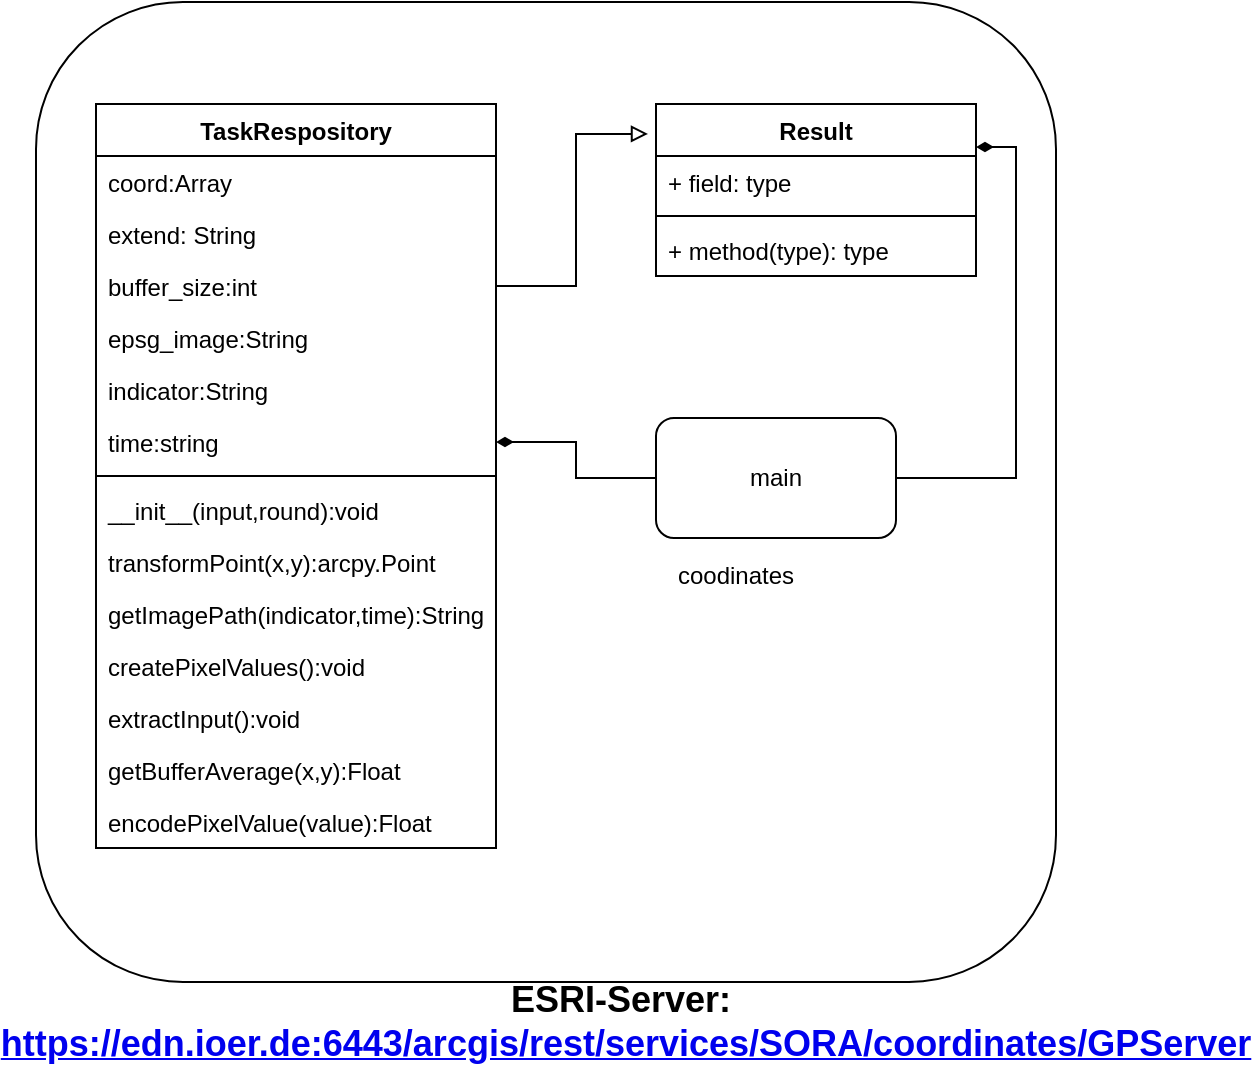 <mxfile version="10.8.0" type="device"><diagram id="YnT7xwDWpQKPDRVSXpi5" name="Seite-1"><mxGraphModel dx="1394" dy="848" grid="1" gridSize="10" guides="1" tooltips="1" connect="1" arrows="1" fold="1" page="1" pageScale="1" pageWidth="827" pageHeight="1169" math="0" shadow="0"><root><mxCell id="0"/><mxCell id="1" parent="0"/><mxCell id="rTNEvU-pXuhwd2M0wXj2-1" value="" style="rounded=1;whiteSpace=wrap;html=1;" vertex="1" parent="1"><mxGeometry x="60" width="510" height="490" as="geometry"/></mxCell><mxCell id="rTNEvU-pXuhwd2M0wXj2-2" value="TaskRespository" style="swimlane;fontStyle=1;align=center;verticalAlign=top;childLayout=stackLayout;horizontal=1;startSize=26;horizontalStack=0;resizeParent=1;resizeParentMax=0;resizeLast=0;collapsible=1;marginBottom=0;" vertex="1" parent="1"><mxGeometry x="90" y="51" width="200" height="372" as="geometry"/></mxCell><mxCell id="rTNEvU-pXuhwd2M0wXj2-3" value="coord:Array" style="text;strokeColor=none;fillColor=none;align=left;verticalAlign=top;spacingLeft=4;spacingRight=4;overflow=hidden;rotatable=0;points=[[0,0.5],[1,0.5]];portConstraint=eastwest;" vertex="1" parent="rTNEvU-pXuhwd2M0wXj2-2"><mxGeometry y="26" width="200" height="26" as="geometry"/></mxCell><mxCell id="rTNEvU-pXuhwd2M0wXj2-4" value="extend: String" style="text;strokeColor=none;fillColor=none;align=left;verticalAlign=top;spacingLeft=4;spacingRight=4;overflow=hidden;rotatable=0;points=[[0,0.5],[1,0.5]];portConstraint=eastwest;" vertex="1" parent="rTNEvU-pXuhwd2M0wXj2-2"><mxGeometry y="52" width="200" height="26" as="geometry"/></mxCell><mxCell id="rTNEvU-pXuhwd2M0wXj2-5" value="buffer_size:int" style="text;strokeColor=none;fillColor=none;align=left;verticalAlign=top;spacingLeft=4;spacingRight=4;overflow=hidden;rotatable=0;points=[[0,0.5],[1,0.5]];portConstraint=eastwest;" vertex="1" parent="rTNEvU-pXuhwd2M0wXj2-2"><mxGeometry y="78" width="200" height="26" as="geometry"/></mxCell><mxCell id="rTNEvU-pXuhwd2M0wXj2-6" value="epsg_image:String" style="text;strokeColor=none;fillColor=none;align=left;verticalAlign=top;spacingLeft=4;spacingRight=4;overflow=hidden;rotatable=0;points=[[0,0.5],[1,0.5]];portConstraint=eastwest;" vertex="1" parent="rTNEvU-pXuhwd2M0wXj2-2"><mxGeometry y="104" width="200" height="26" as="geometry"/></mxCell><mxCell id="rTNEvU-pXuhwd2M0wXj2-7" value="indicator:String" style="text;strokeColor=none;fillColor=none;align=left;verticalAlign=top;spacingLeft=4;spacingRight=4;overflow=hidden;rotatable=0;points=[[0,0.5],[1,0.5]];portConstraint=eastwest;" vertex="1" parent="rTNEvU-pXuhwd2M0wXj2-2"><mxGeometry y="130" width="200" height="26" as="geometry"/></mxCell><mxCell id="rTNEvU-pXuhwd2M0wXj2-8" value="time:string" style="text;strokeColor=none;fillColor=none;align=left;verticalAlign=top;spacingLeft=4;spacingRight=4;overflow=hidden;rotatable=0;points=[[0,0.5],[1,0.5]];portConstraint=eastwest;" vertex="1" parent="rTNEvU-pXuhwd2M0wXj2-2"><mxGeometry y="156" width="200" height="26" as="geometry"/></mxCell><mxCell id="rTNEvU-pXuhwd2M0wXj2-9" value="" style="line;strokeWidth=1;fillColor=none;align=left;verticalAlign=middle;spacingTop=-1;spacingLeft=3;spacingRight=3;rotatable=0;labelPosition=right;points=[];portConstraint=eastwest;" vertex="1" parent="rTNEvU-pXuhwd2M0wXj2-2"><mxGeometry y="182" width="200" height="8" as="geometry"/></mxCell><mxCell id="rTNEvU-pXuhwd2M0wXj2-10" value="__init__(input,round):void" style="text;strokeColor=none;fillColor=none;align=left;verticalAlign=top;spacingLeft=4;spacingRight=4;overflow=hidden;rotatable=0;points=[[0,0.5],[1,0.5]];portConstraint=eastwest;" vertex="1" parent="rTNEvU-pXuhwd2M0wXj2-2"><mxGeometry y="190" width="200" height="26" as="geometry"/></mxCell><mxCell id="rTNEvU-pXuhwd2M0wXj2-11" value="transformPoint(x,y):arcpy.Point" style="text;strokeColor=none;fillColor=none;align=left;verticalAlign=top;spacingLeft=4;spacingRight=4;overflow=hidden;rotatable=0;points=[[0,0.5],[1,0.5]];portConstraint=eastwest;" vertex="1" parent="rTNEvU-pXuhwd2M0wXj2-2"><mxGeometry y="216" width="200" height="26" as="geometry"/></mxCell><mxCell id="rTNEvU-pXuhwd2M0wXj2-12" value="getImagePath(indicator,time):String" style="text;strokeColor=none;fillColor=none;align=left;verticalAlign=top;spacingLeft=4;spacingRight=4;overflow=hidden;rotatable=0;points=[[0,0.5],[1,0.5]];portConstraint=eastwest;" vertex="1" parent="rTNEvU-pXuhwd2M0wXj2-2"><mxGeometry y="242" width="200" height="26" as="geometry"/></mxCell><mxCell id="rTNEvU-pXuhwd2M0wXj2-13" value="createPixelValues():void" style="text;strokeColor=none;fillColor=none;align=left;verticalAlign=top;spacingLeft=4;spacingRight=4;overflow=hidden;rotatable=0;points=[[0,0.5],[1,0.5]];portConstraint=eastwest;" vertex="1" parent="rTNEvU-pXuhwd2M0wXj2-2"><mxGeometry y="268" width="200" height="26" as="geometry"/></mxCell><mxCell id="rTNEvU-pXuhwd2M0wXj2-14" value="extractInput():void" style="text;strokeColor=none;fillColor=none;align=left;verticalAlign=top;spacingLeft=4;spacingRight=4;overflow=hidden;rotatable=0;points=[[0,0.5],[1,0.5]];portConstraint=eastwest;" vertex="1" parent="rTNEvU-pXuhwd2M0wXj2-2"><mxGeometry y="294" width="200" height="26" as="geometry"/></mxCell><mxCell id="rTNEvU-pXuhwd2M0wXj2-15" value="getBufferAverage(x,y):Float" style="text;strokeColor=none;fillColor=none;align=left;verticalAlign=top;spacingLeft=4;spacingRight=4;overflow=hidden;rotatable=0;points=[[0,0.5],[1,0.5]];portConstraint=eastwest;" vertex="1" parent="rTNEvU-pXuhwd2M0wXj2-2"><mxGeometry y="320" width="200" height="26" as="geometry"/></mxCell><mxCell id="rTNEvU-pXuhwd2M0wXj2-16" value="encodePixelValue(value):Float" style="text;strokeColor=none;fillColor=none;align=left;verticalAlign=top;spacingLeft=4;spacingRight=4;overflow=hidden;rotatable=0;points=[[0,0.5],[1,0.5]];portConstraint=eastwest;" vertex="1" parent="rTNEvU-pXuhwd2M0wXj2-2"><mxGeometry y="346" width="200" height="26" as="geometry"/></mxCell><mxCell id="rTNEvU-pXuhwd2M0wXj2-17" style="edgeStyle=orthogonalEdgeStyle;rounded=0;orthogonalLoop=1;jettySize=auto;html=1;exitX=1;exitY=0.25;exitDx=0;exitDy=0;entryX=1;entryY=0.5;entryDx=0;entryDy=0;startArrow=diamondThin;startFill=1;endArrow=none;endFill=0;" edge="1" parent="1" source="rTNEvU-pXuhwd2M0wXj2-18" target="rTNEvU-pXuhwd2M0wXj2-23"><mxGeometry relative="1" as="geometry"/></mxCell><mxCell id="rTNEvU-pXuhwd2M0wXj2-18" value="Result" style="swimlane;fontStyle=1;align=center;verticalAlign=top;childLayout=stackLayout;horizontal=1;startSize=26;horizontalStack=0;resizeParent=1;resizeParentMax=0;resizeLast=0;collapsible=1;marginBottom=0;" vertex="1" parent="1"><mxGeometry x="370" y="51" width="160" height="86" as="geometry"/></mxCell><mxCell id="rTNEvU-pXuhwd2M0wXj2-19" value="+ field: type" style="text;strokeColor=none;fillColor=none;align=left;verticalAlign=top;spacingLeft=4;spacingRight=4;overflow=hidden;rotatable=0;points=[[0,0.5],[1,0.5]];portConstraint=eastwest;" vertex="1" parent="rTNEvU-pXuhwd2M0wXj2-18"><mxGeometry y="26" width="160" height="26" as="geometry"/></mxCell><mxCell id="rTNEvU-pXuhwd2M0wXj2-20" value="" style="line;strokeWidth=1;fillColor=none;align=left;verticalAlign=middle;spacingTop=-1;spacingLeft=3;spacingRight=3;rotatable=0;labelPosition=right;points=[];portConstraint=eastwest;" vertex="1" parent="rTNEvU-pXuhwd2M0wXj2-18"><mxGeometry y="52" width="160" height="8" as="geometry"/></mxCell><mxCell id="rTNEvU-pXuhwd2M0wXj2-21" value="+ method(type): type" style="text;strokeColor=none;fillColor=none;align=left;verticalAlign=top;spacingLeft=4;spacingRight=4;overflow=hidden;rotatable=0;points=[[0,0.5],[1,0.5]];portConstraint=eastwest;" vertex="1" parent="rTNEvU-pXuhwd2M0wXj2-18"><mxGeometry y="60" width="160" height="26" as="geometry"/></mxCell><mxCell id="rTNEvU-pXuhwd2M0wXj2-22" style="edgeStyle=orthogonalEdgeStyle;rounded=0;orthogonalLoop=1;jettySize=auto;html=1;exitX=1;exitY=0.5;exitDx=0;exitDy=0;entryX=-0.025;entryY=0.174;entryDx=0;entryDy=0;entryPerimeter=0;startArrow=none;startFill=0;endArrow=block;endFill=0;" edge="1" parent="1" source="rTNEvU-pXuhwd2M0wXj2-5" target="rTNEvU-pXuhwd2M0wXj2-18"><mxGeometry relative="1" as="geometry"/></mxCell><mxCell id="rTNEvU-pXuhwd2M0wXj2-23" value="main" style="rounded=1;whiteSpace=wrap;html=1;" vertex="1" parent="1"><mxGeometry x="370" y="208" width="120" height="60" as="geometry"/></mxCell><mxCell id="rTNEvU-pXuhwd2M0wXj2-24" style="edgeStyle=orthogonalEdgeStyle;rounded=0;orthogonalLoop=1;jettySize=auto;html=1;exitX=1;exitY=0.5;exitDx=0;exitDy=0;entryX=0;entryY=0.5;entryDx=0;entryDy=0;startArrow=diamondThin;startFill=1;endArrow=none;endFill=0;" edge="1" parent="1" source="rTNEvU-pXuhwd2M0wXj2-8" target="rTNEvU-pXuhwd2M0wXj2-23"><mxGeometry relative="1" as="geometry"/></mxCell><mxCell id="rTNEvU-pXuhwd2M0wXj2-25" value="ESRI-Server:&amp;nbsp;&lt;br&gt;&lt;a href=&quot;https://edn.ioer.de:6443/arcgis/rest/services/SORA/coordinates/GPServer&quot;&gt;https://edn.ioer.de:6443/arcgis/rest/services/SORA/coordinates/GPServer&lt;/a&gt;&lt;br&gt;" style="text;html=1;strokeColor=none;fillColor=none;align=center;verticalAlign=middle;whiteSpace=wrap;rounded=0;fontSize=18;fontStyle=1" vertex="1" parent="1"><mxGeometry x="90" y="500" width="530" height="20" as="geometry"/></mxCell><mxCell id="rTNEvU-pXuhwd2M0wXj2-26" value="coodinates" style="text;html=1;strokeColor=none;fillColor=none;align=center;verticalAlign=middle;whiteSpace=wrap;rounded=0;" vertex="1" parent="1"><mxGeometry x="390" y="277" width="40" height="20" as="geometry"/></mxCell></root></mxGraphModel></diagram></mxfile>